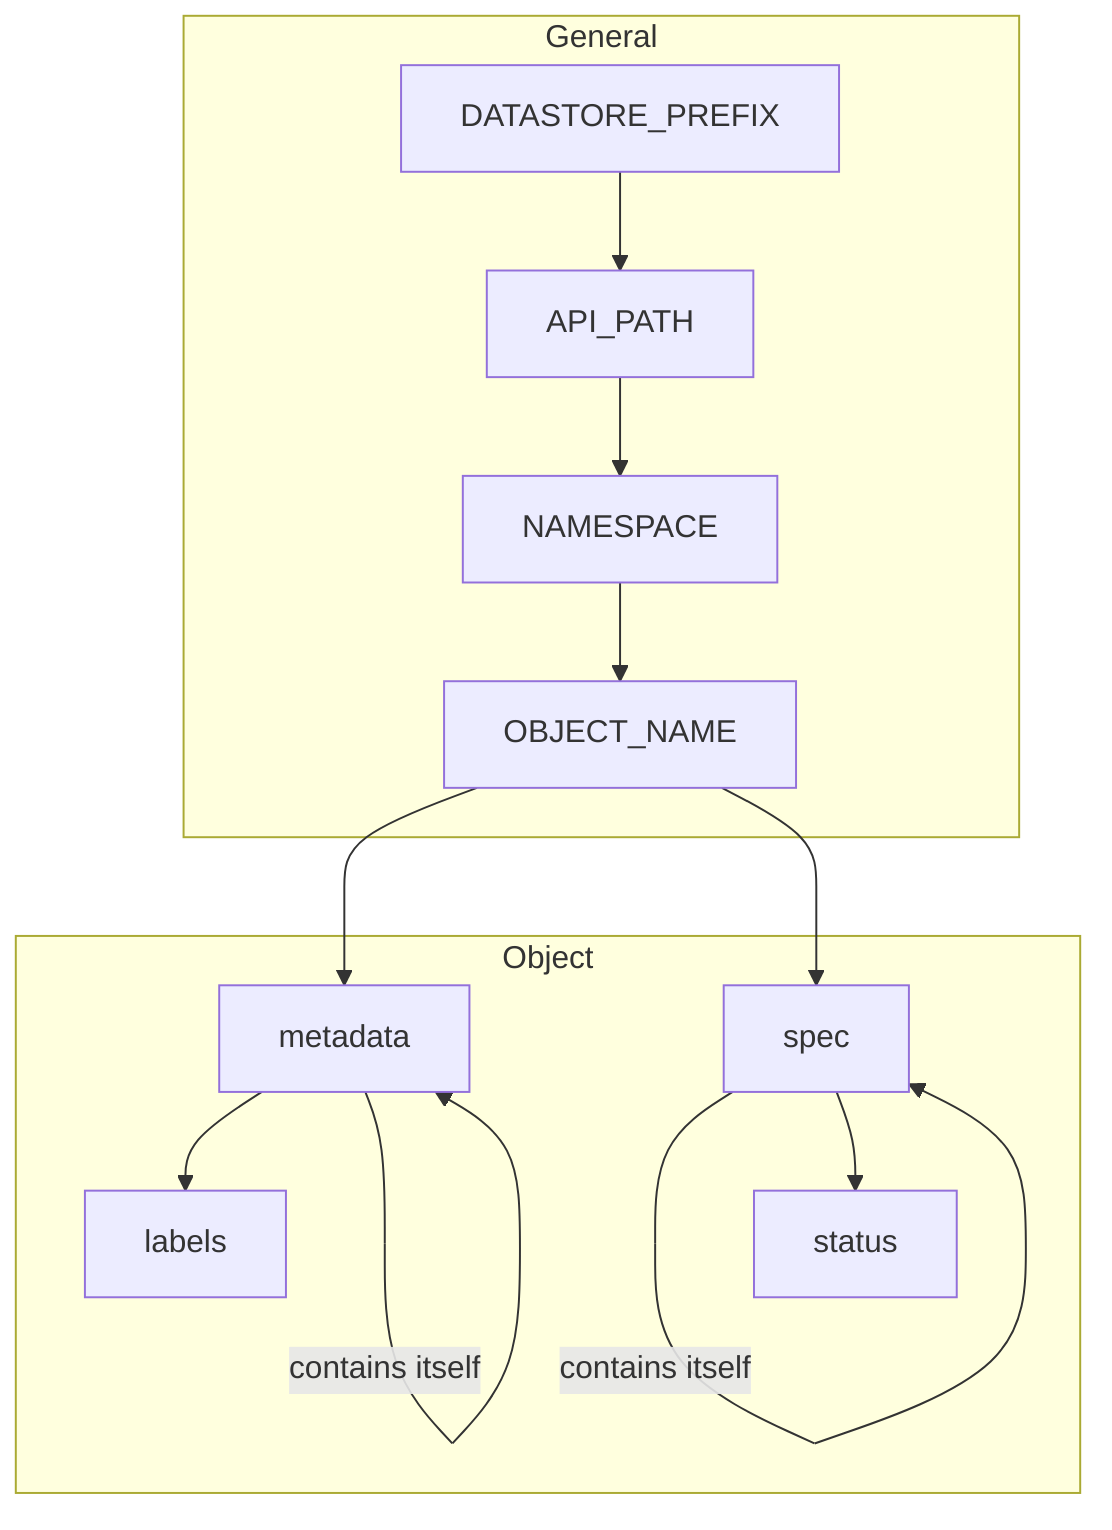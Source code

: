graph TD
    subgraph General
        DATASTORE_PREFIX-->API_PATH
        API_PATH-->NAMESPACE
        NAMESPACE-->OBJECT_NAME
    end
    subgraph Object
        OBJECT_NAME-->metadata
        metadata-->labels
        metadata-->|contains itself|metadata
        OBJECT_NAME-->spec
        spec-->|contains itself|spec
        spec-->status
    end